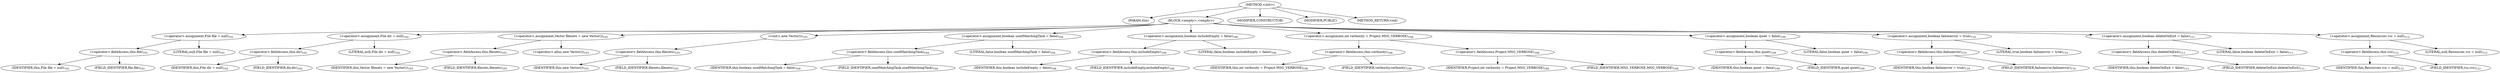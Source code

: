 digraph "&lt;init&gt;" {  
"1714" [label = <(METHOD,&lt;init&gt;)> ]
"1715" [label = <(PARAM,this)> ]
"1716" [label = <(BLOCK,&lt;empty&gt;,&lt;empty&gt;)> ]
"1717" [label = <(&lt;operator&gt;.assignment,File file = null)<SUB>101</SUB>> ]
"1718" [label = <(&lt;operator&gt;.fieldAccess,this.file)<SUB>101</SUB>> ]
"1719" [label = <(IDENTIFIER,this,File file = null)<SUB>101</SUB>> ]
"1720" [label = <(FIELD_IDENTIFIER,file,file)<SUB>101</SUB>> ]
"1721" [label = <(LITERAL,null,File file = null)<SUB>101</SUB>> ]
"1722" [label = <(&lt;operator&gt;.assignment,File dir = null)<SUB>102</SUB>> ]
"1723" [label = <(&lt;operator&gt;.fieldAccess,this.dir)<SUB>102</SUB>> ]
"1724" [label = <(IDENTIFIER,this,File dir = null)<SUB>102</SUB>> ]
"1725" [label = <(FIELD_IDENTIFIER,dir,dir)<SUB>102</SUB>> ]
"1726" [label = <(LITERAL,null,File dir = null)<SUB>102</SUB>> ]
"1727" [label = <(&lt;operator&gt;.assignment,Vector filesets = new Vector())<SUB>103</SUB>> ]
"1728" [label = <(&lt;operator&gt;.fieldAccess,this.filesets)<SUB>103</SUB>> ]
"1729" [label = <(IDENTIFIER,this,Vector filesets = new Vector())<SUB>103</SUB>> ]
"1730" [label = <(FIELD_IDENTIFIER,filesets,filesets)<SUB>103</SUB>> ]
"1731" [label = <(&lt;operator&gt;.alloc,new Vector())<SUB>103</SUB>> ]
"1732" [label = <(&lt;init&gt;,new Vector())<SUB>103</SUB>> ]
"1733" [label = <(&lt;operator&gt;.fieldAccess,this.filesets)<SUB>103</SUB>> ]
"1734" [label = <(IDENTIFIER,this,new Vector())<SUB>103</SUB>> ]
"1735" [label = <(FIELD_IDENTIFIER,filesets,filesets)<SUB>103</SUB>> ]
"1736" [label = <(&lt;operator&gt;.assignment,boolean usedMatchingTask = false)<SUB>104</SUB>> ]
"1737" [label = <(&lt;operator&gt;.fieldAccess,this.usedMatchingTask)<SUB>104</SUB>> ]
"1738" [label = <(IDENTIFIER,this,boolean usedMatchingTask = false)<SUB>104</SUB>> ]
"1739" [label = <(FIELD_IDENTIFIER,usedMatchingTask,usedMatchingTask)<SUB>104</SUB>> ]
"1740" [label = <(LITERAL,false,boolean usedMatchingTask = false)<SUB>104</SUB>> ]
"1741" [label = <(&lt;operator&gt;.assignment,boolean includeEmpty = false)<SUB>106</SUB>> ]
"1742" [label = <(&lt;operator&gt;.fieldAccess,this.includeEmpty)<SUB>106</SUB>> ]
"1743" [label = <(IDENTIFIER,this,boolean includeEmpty = false)<SUB>106</SUB>> ]
"1744" [label = <(FIELD_IDENTIFIER,includeEmpty,includeEmpty)<SUB>106</SUB>> ]
"1745" [label = <(LITERAL,false,boolean includeEmpty = false)<SUB>106</SUB>> ]
"1746" [label = <(&lt;operator&gt;.assignment,int verbosity = Project.MSG_VERBOSE)<SUB>108</SUB>> ]
"1747" [label = <(&lt;operator&gt;.fieldAccess,this.verbosity)<SUB>108</SUB>> ]
"1748" [label = <(IDENTIFIER,this,int verbosity = Project.MSG_VERBOSE)<SUB>108</SUB>> ]
"1749" [label = <(FIELD_IDENTIFIER,verbosity,verbosity)<SUB>108</SUB>> ]
"1750" [label = <(&lt;operator&gt;.fieldAccess,Project.MSG_VERBOSE)<SUB>108</SUB>> ]
"1751" [label = <(IDENTIFIER,Project,int verbosity = Project.MSG_VERBOSE)<SUB>108</SUB>> ]
"1752" [label = <(FIELD_IDENTIFIER,MSG_VERBOSE,MSG_VERBOSE)<SUB>108</SUB>> ]
"1753" [label = <(&lt;operator&gt;.assignment,boolean quiet = false)<SUB>109</SUB>> ]
"1754" [label = <(&lt;operator&gt;.fieldAccess,this.quiet)<SUB>109</SUB>> ]
"1755" [label = <(IDENTIFIER,this,boolean quiet = false)<SUB>109</SUB>> ]
"1756" [label = <(FIELD_IDENTIFIER,quiet,quiet)<SUB>109</SUB>> ]
"1757" [label = <(LITERAL,false,boolean quiet = false)<SUB>109</SUB>> ]
"1758" [label = <(&lt;operator&gt;.assignment,boolean failonerror = true)<SUB>110</SUB>> ]
"1759" [label = <(&lt;operator&gt;.fieldAccess,this.failonerror)<SUB>110</SUB>> ]
"1760" [label = <(IDENTIFIER,this,boolean failonerror = true)<SUB>110</SUB>> ]
"1761" [label = <(FIELD_IDENTIFIER,failonerror,failonerror)<SUB>110</SUB>> ]
"1762" [label = <(LITERAL,true,boolean failonerror = true)<SUB>110</SUB>> ]
"1763" [label = <(&lt;operator&gt;.assignment,boolean deleteOnExit = false)<SUB>111</SUB>> ]
"1764" [label = <(&lt;operator&gt;.fieldAccess,this.deleteOnExit)<SUB>111</SUB>> ]
"1765" [label = <(IDENTIFIER,this,boolean deleteOnExit = false)<SUB>111</SUB>> ]
"1766" [label = <(FIELD_IDENTIFIER,deleteOnExit,deleteOnExit)<SUB>111</SUB>> ]
"1767" [label = <(LITERAL,false,boolean deleteOnExit = false)<SUB>111</SUB>> ]
"1768" [label = <(&lt;operator&gt;.assignment,Resources rcs = null)<SUB>112</SUB>> ]
"1769" [label = <(&lt;operator&gt;.fieldAccess,this.rcs)<SUB>112</SUB>> ]
"1770" [label = <(IDENTIFIER,this,Resources rcs = null)<SUB>112</SUB>> ]
"1771" [label = <(FIELD_IDENTIFIER,rcs,rcs)<SUB>112</SUB>> ]
"1772" [label = <(LITERAL,null,Resources rcs = null)<SUB>112</SUB>> ]
"1773" [label = <(MODIFIER,CONSTRUCTOR)> ]
"1774" [label = <(MODIFIER,PUBLIC)> ]
"1775" [label = <(METHOD_RETURN,void)> ]
  "1714" -> "1715" 
  "1714" -> "1716" 
  "1714" -> "1773" 
  "1714" -> "1774" 
  "1714" -> "1775" 
  "1716" -> "1717" 
  "1716" -> "1722" 
  "1716" -> "1727" 
  "1716" -> "1732" 
  "1716" -> "1736" 
  "1716" -> "1741" 
  "1716" -> "1746" 
  "1716" -> "1753" 
  "1716" -> "1758" 
  "1716" -> "1763" 
  "1716" -> "1768" 
  "1717" -> "1718" 
  "1717" -> "1721" 
  "1718" -> "1719" 
  "1718" -> "1720" 
  "1722" -> "1723" 
  "1722" -> "1726" 
  "1723" -> "1724" 
  "1723" -> "1725" 
  "1727" -> "1728" 
  "1727" -> "1731" 
  "1728" -> "1729" 
  "1728" -> "1730" 
  "1732" -> "1733" 
  "1733" -> "1734" 
  "1733" -> "1735" 
  "1736" -> "1737" 
  "1736" -> "1740" 
  "1737" -> "1738" 
  "1737" -> "1739" 
  "1741" -> "1742" 
  "1741" -> "1745" 
  "1742" -> "1743" 
  "1742" -> "1744" 
  "1746" -> "1747" 
  "1746" -> "1750" 
  "1747" -> "1748" 
  "1747" -> "1749" 
  "1750" -> "1751" 
  "1750" -> "1752" 
  "1753" -> "1754" 
  "1753" -> "1757" 
  "1754" -> "1755" 
  "1754" -> "1756" 
  "1758" -> "1759" 
  "1758" -> "1762" 
  "1759" -> "1760" 
  "1759" -> "1761" 
  "1763" -> "1764" 
  "1763" -> "1767" 
  "1764" -> "1765" 
  "1764" -> "1766" 
  "1768" -> "1769" 
  "1768" -> "1772" 
  "1769" -> "1770" 
  "1769" -> "1771" 
}
